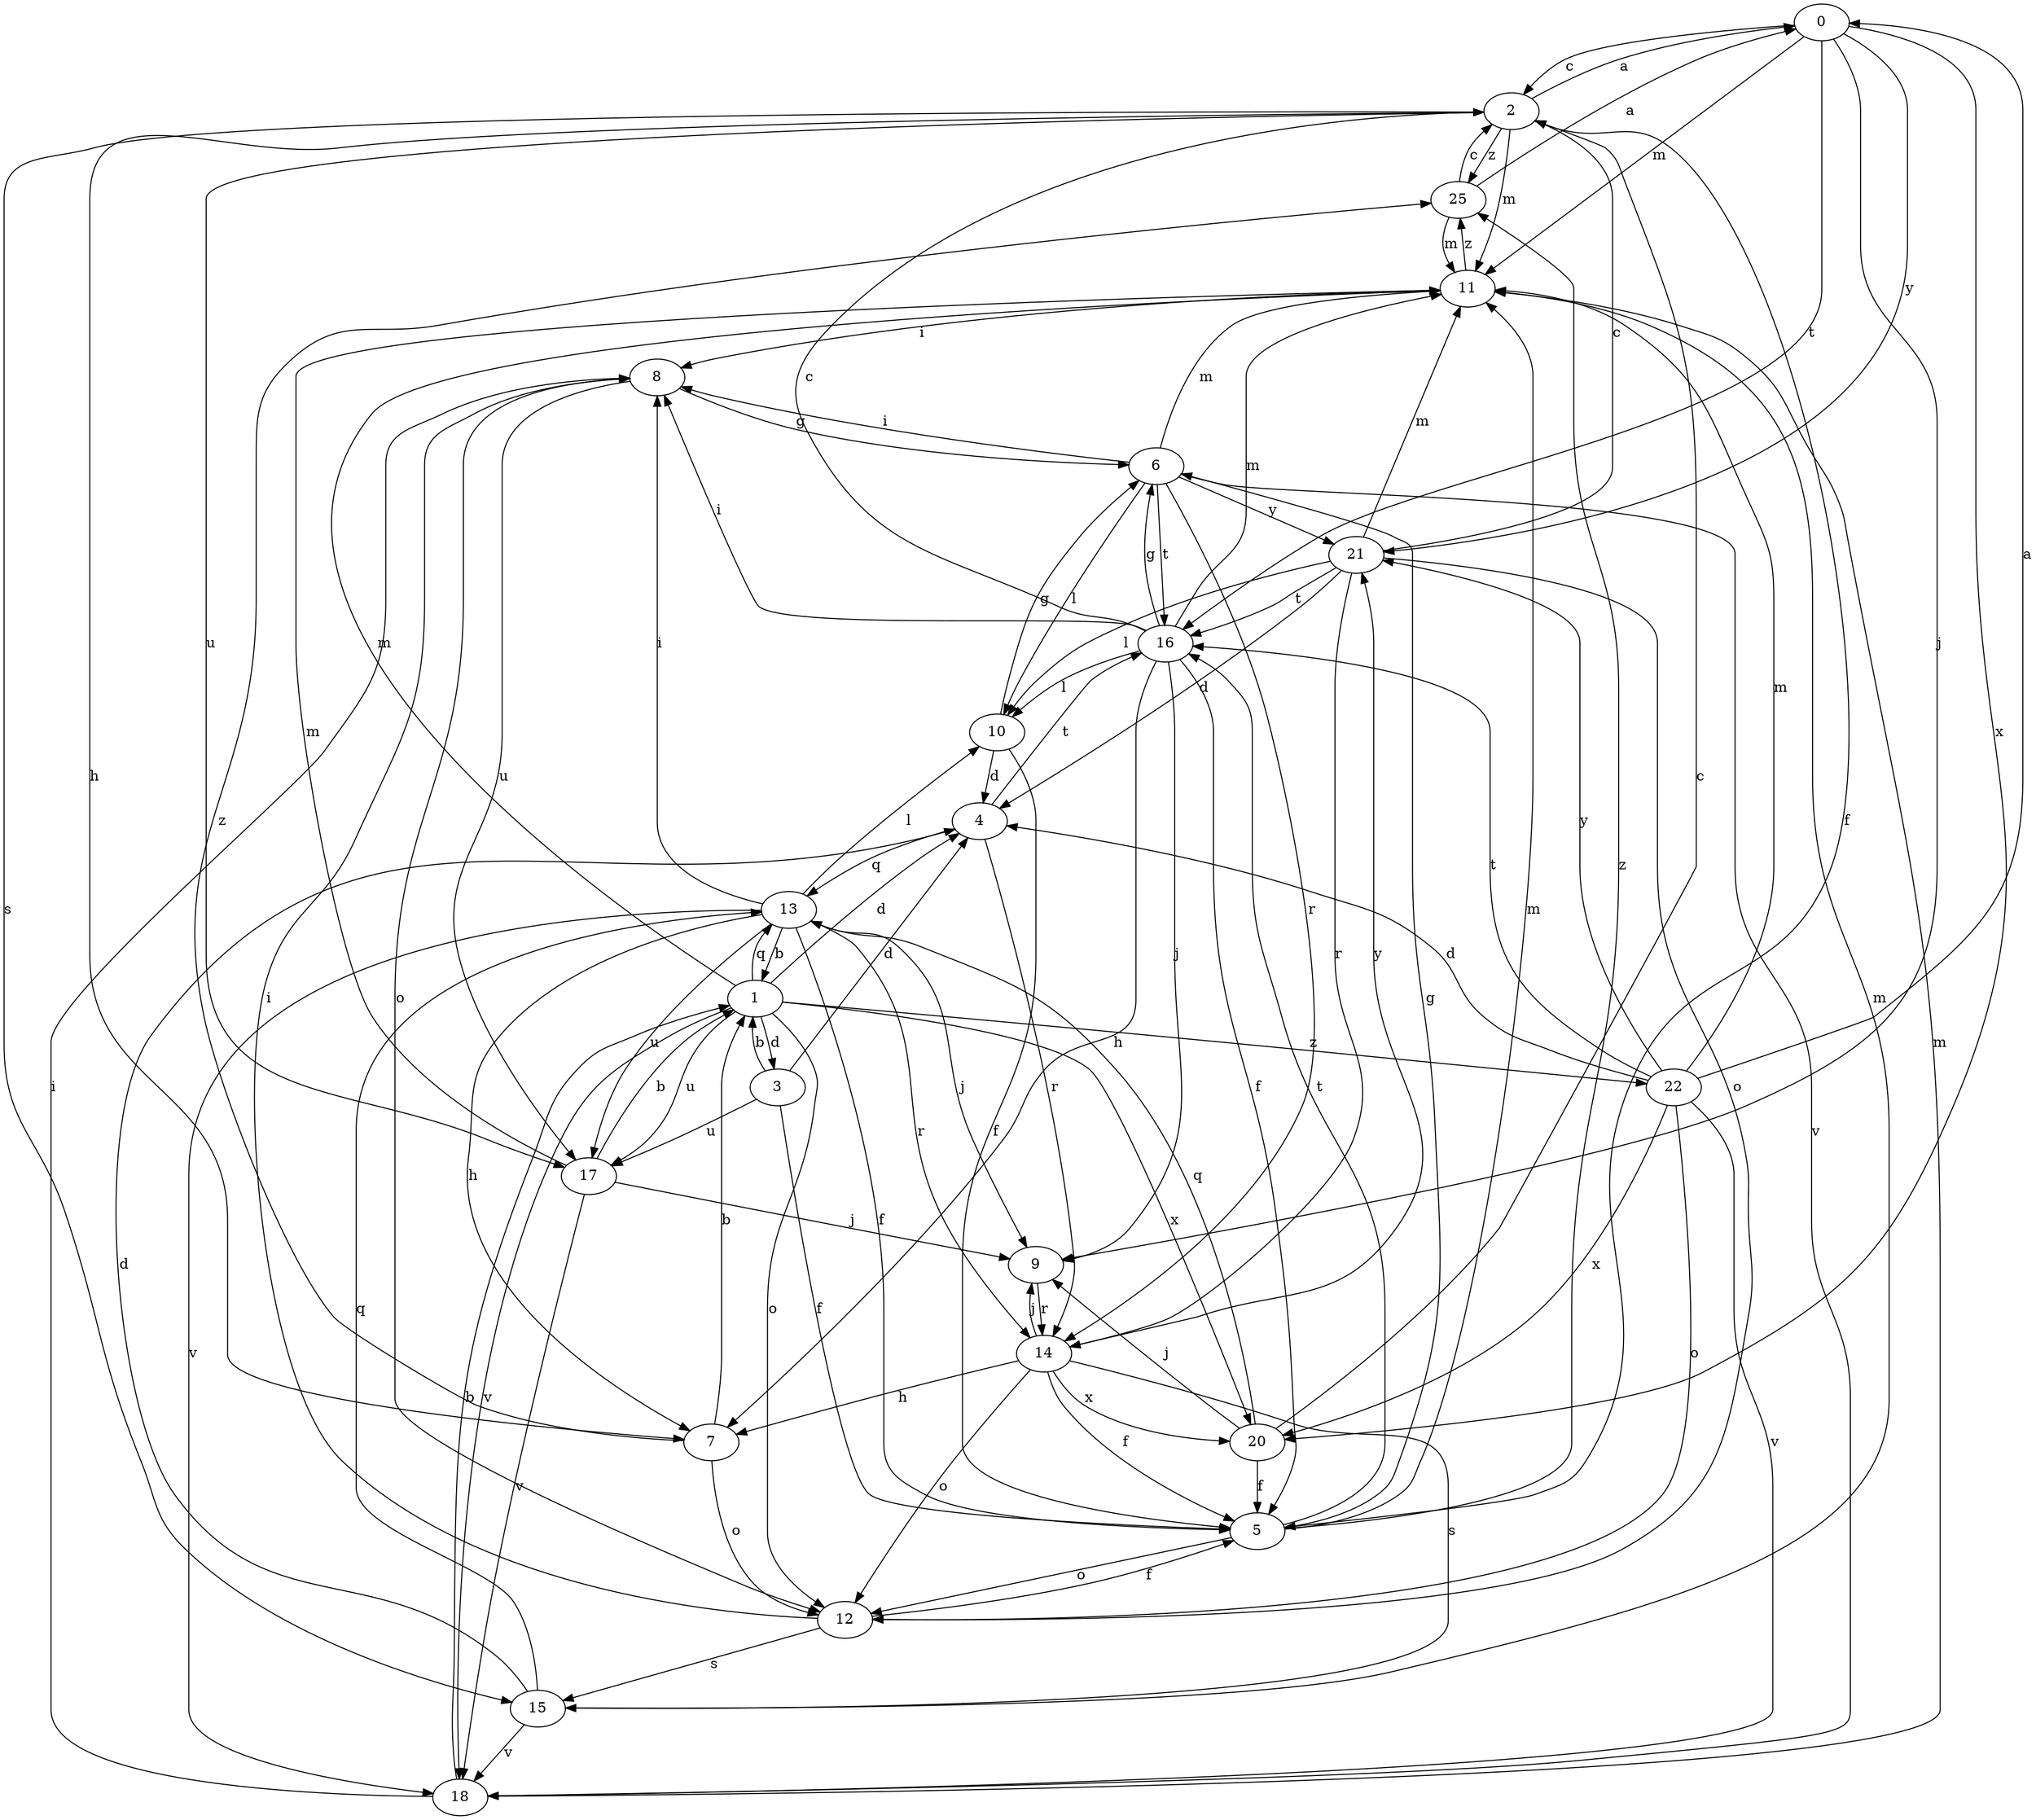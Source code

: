strict digraph  {
0;
1;
2;
3;
4;
5;
6;
7;
8;
9;
10;
11;
12;
13;
14;
15;
16;
17;
18;
20;
21;
22;
25;
0 -> 2  [label=c];
0 -> 9  [label=j];
0 -> 11  [label=m];
0 -> 16  [label=t];
0 -> 20  [label=x];
0 -> 21  [label=y];
1 -> 3  [label=d];
1 -> 4  [label=d];
1 -> 11  [label=m];
1 -> 12  [label=o];
1 -> 13  [label=q];
1 -> 17  [label=u];
1 -> 18  [label=v];
1 -> 20  [label=x];
1 -> 22  [label=z];
2 -> 0  [label=a];
2 -> 5  [label=f];
2 -> 7  [label=h];
2 -> 11  [label=m];
2 -> 15  [label=s];
2 -> 17  [label=u];
2 -> 25  [label=z];
3 -> 1  [label=b];
3 -> 4  [label=d];
3 -> 5  [label=f];
3 -> 17  [label=u];
4 -> 13  [label=q];
4 -> 14  [label=r];
4 -> 16  [label=t];
5 -> 6  [label=g];
5 -> 11  [label=m];
5 -> 12  [label=o];
5 -> 16  [label=t];
5 -> 25  [label=z];
6 -> 8  [label=i];
6 -> 10  [label=l];
6 -> 11  [label=m];
6 -> 14  [label=r];
6 -> 16  [label=t];
6 -> 18  [label=v];
6 -> 21  [label=y];
7 -> 1  [label=b];
7 -> 12  [label=o];
7 -> 25  [label=z];
8 -> 6  [label=g];
8 -> 12  [label=o];
8 -> 17  [label=u];
9 -> 14  [label=r];
10 -> 4  [label=d];
10 -> 5  [label=f];
10 -> 6  [label=g];
11 -> 8  [label=i];
11 -> 25  [label=z];
12 -> 5  [label=f];
12 -> 8  [label=i];
12 -> 15  [label=s];
13 -> 1  [label=b];
13 -> 5  [label=f];
13 -> 7  [label=h];
13 -> 8  [label=i];
13 -> 9  [label=j];
13 -> 10  [label=l];
13 -> 14  [label=r];
13 -> 17  [label=u];
13 -> 18  [label=v];
14 -> 5  [label=f];
14 -> 7  [label=h];
14 -> 9  [label=j];
14 -> 12  [label=o];
14 -> 15  [label=s];
14 -> 20  [label=x];
14 -> 21  [label=y];
15 -> 4  [label=d];
15 -> 11  [label=m];
15 -> 13  [label=q];
15 -> 18  [label=v];
16 -> 2  [label=c];
16 -> 5  [label=f];
16 -> 6  [label=g];
16 -> 7  [label=h];
16 -> 8  [label=i];
16 -> 9  [label=j];
16 -> 10  [label=l];
16 -> 11  [label=m];
17 -> 1  [label=b];
17 -> 9  [label=j];
17 -> 11  [label=m];
17 -> 18  [label=v];
18 -> 1  [label=b];
18 -> 8  [label=i];
18 -> 11  [label=m];
20 -> 2  [label=c];
20 -> 5  [label=f];
20 -> 9  [label=j];
20 -> 13  [label=q];
21 -> 2  [label=c];
21 -> 4  [label=d];
21 -> 10  [label=l];
21 -> 11  [label=m];
21 -> 12  [label=o];
21 -> 14  [label=r];
21 -> 16  [label=t];
22 -> 0  [label=a];
22 -> 4  [label=d];
22 -> 11  [label=m];
22 -> 12  [label=o];
22 -> 16  [label=t];
22 -> 18  [label=v];
22 -> 20  [label=x];
22 -> 21  [label=y];
25 -> 0  [label=a];
25 -> 2  [label=c];
25 -> 11  [label=m];
}
